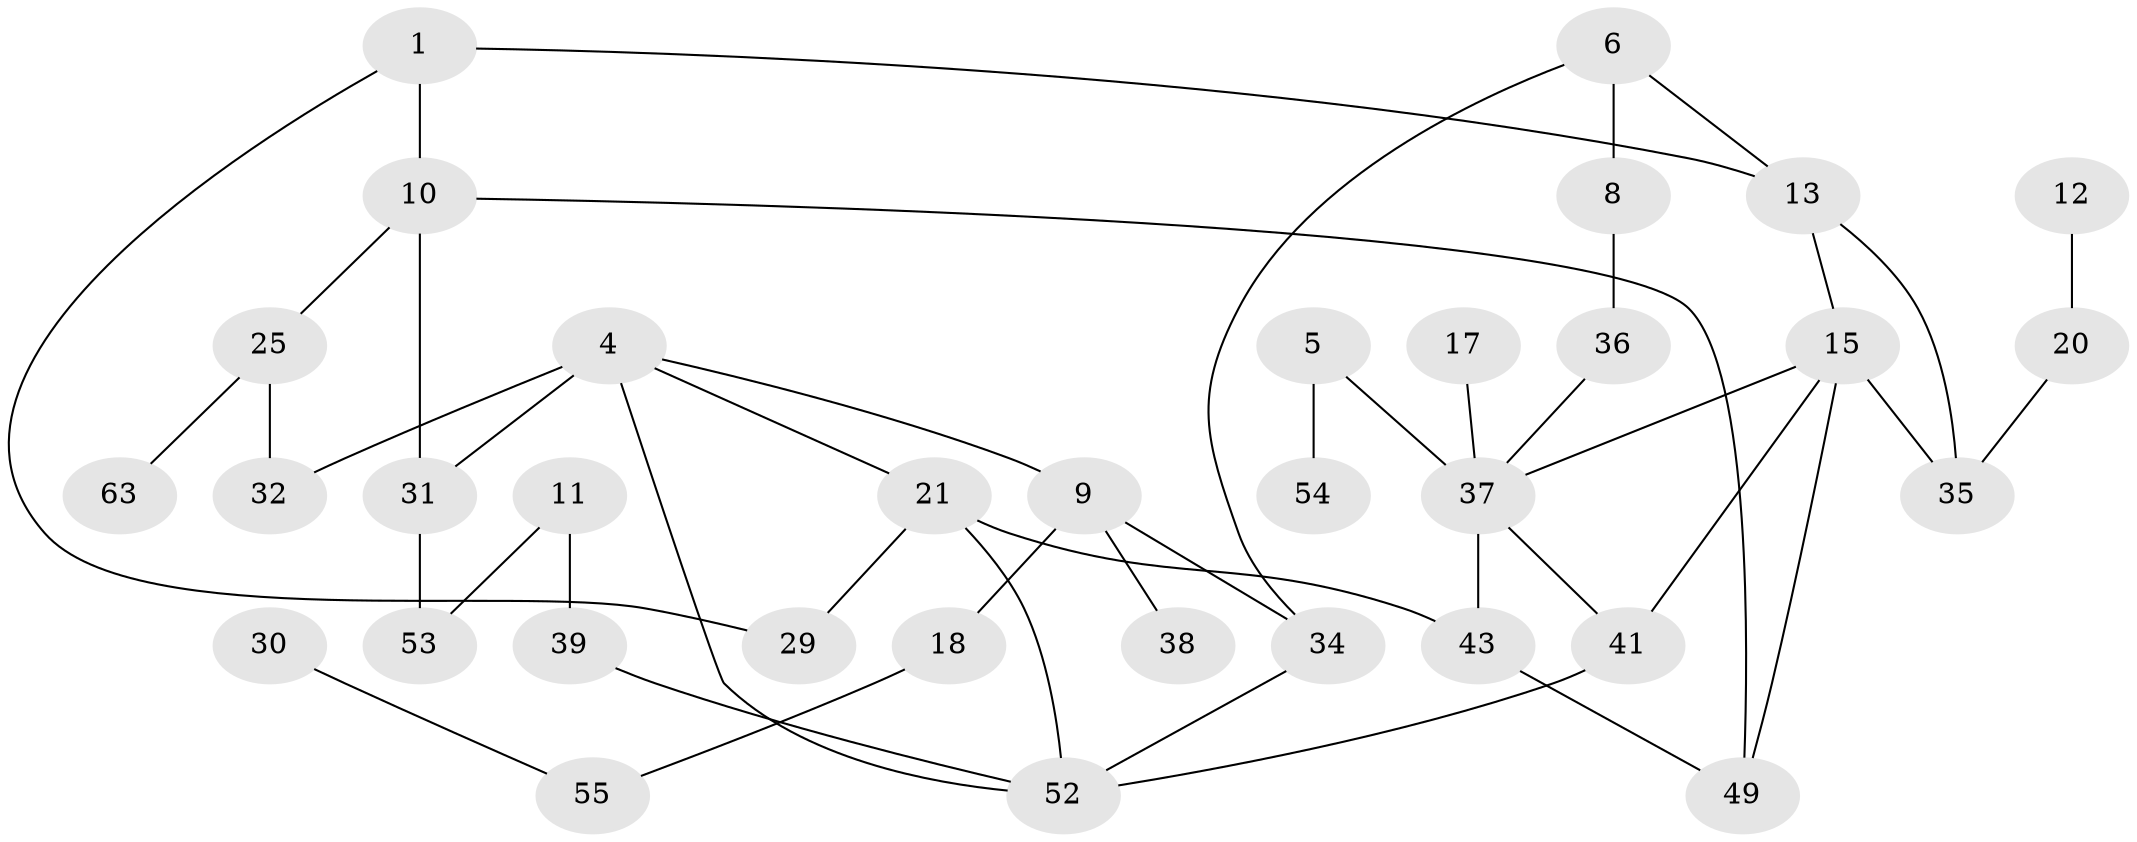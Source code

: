 // original degree distribution, {1: 0.23809523809523808, 0: 0.1984126984126984, 4: 0.1111111111111111, 2: 0.31746031746031744, 3: 0.11904761904761904, 6: 0.007936507936507936, 5: 0.007936507936507936}
// Generated by graph-tools (version 1.1) at 2025/33/03/09/25 02:33:46]
// undirected, 34 vertices, 46 edges
graph export_dot {
graph [start="1"]
  node [color=gray90,style=filled];
  1;
  4;
  5;
  6;
  8;
  9;
  10;
  11;
  12;
  13;
  15;
  17;
  18;
  20;
  21;
  25;
  29;
  30;
  31;
  32;
  34;
  35;
  36;
  37;
  38;
  39;
  41;
  43;
  49;
  52;
  53;
  54;
  55;
  63;
  1 -- 10 [weight=1.0];
  1 -- 13 [weight=1.0];
  1 -- 29 [weight=1.0];
  4 -- 9 [weight=1.0];
  4 -- 21 [weight=1.0];
  4 -- 31 [weight=1.0];
  4 -- 32 [weight=2.0];
  4 -- 52 [weight=1.0];
  5 -- 37 [weight=1.0];
  5 -- 54 [weight=1.0];
  6 -- 8 [weight=1.0];
  6 -- 13 [weight=1.0];
  6 -- 34 [weight=1.0];
  8 -- 36 [weight=1.0];
  9 -- 18 [weight=2.0];
  9 -- 34 [weight=1.0];
  9 -- 38 [weight=1.0];
  10 -- 25 [weight=1.0];
  10 -- 31 [weight=1.0];
  10 -- 49 [weight=1.0];
  11 -- 39 [weight=1.0];
  11 -- 53 [weight=1.0];
  12 -- 20 [weight=1.0];
  13 -- 15 [weight=1.0];
  13 -- 35 [weight=1.0];
  15 -- 35 [weight=1.0];
  15 -- 37 [weight=1.0];
  15 -- 41 [weight=3.0];
  15 -- 49 [weight=1.0];
  17 -- 37 [weight=1.0];
  18 -- 55 [weight=1.0];
  20 -- 35 [weight=1.0];
  21 -- 29 [weight=1.0];
  21 -- 43 [weight=1.0];
  21 -- 52 [weight=3.0];
  25 -- 32 [weight=1.0];
  25 -- 63 [weight=1.0];
  30 -- 55 [weight=1.0];
  31 -- 53 [weight=1.0];
  34 -- 52 [weight=1.0];
  36 -- 37 [weight=1.0];
  37 -- 41 [weight=1.0];
  37 -- 43 [weight=2.0];
  39 -- 52 [weight=1.0];
  41 -- 52 [weight=1.0];
  43 -- 49 [weight=1.0];
}
